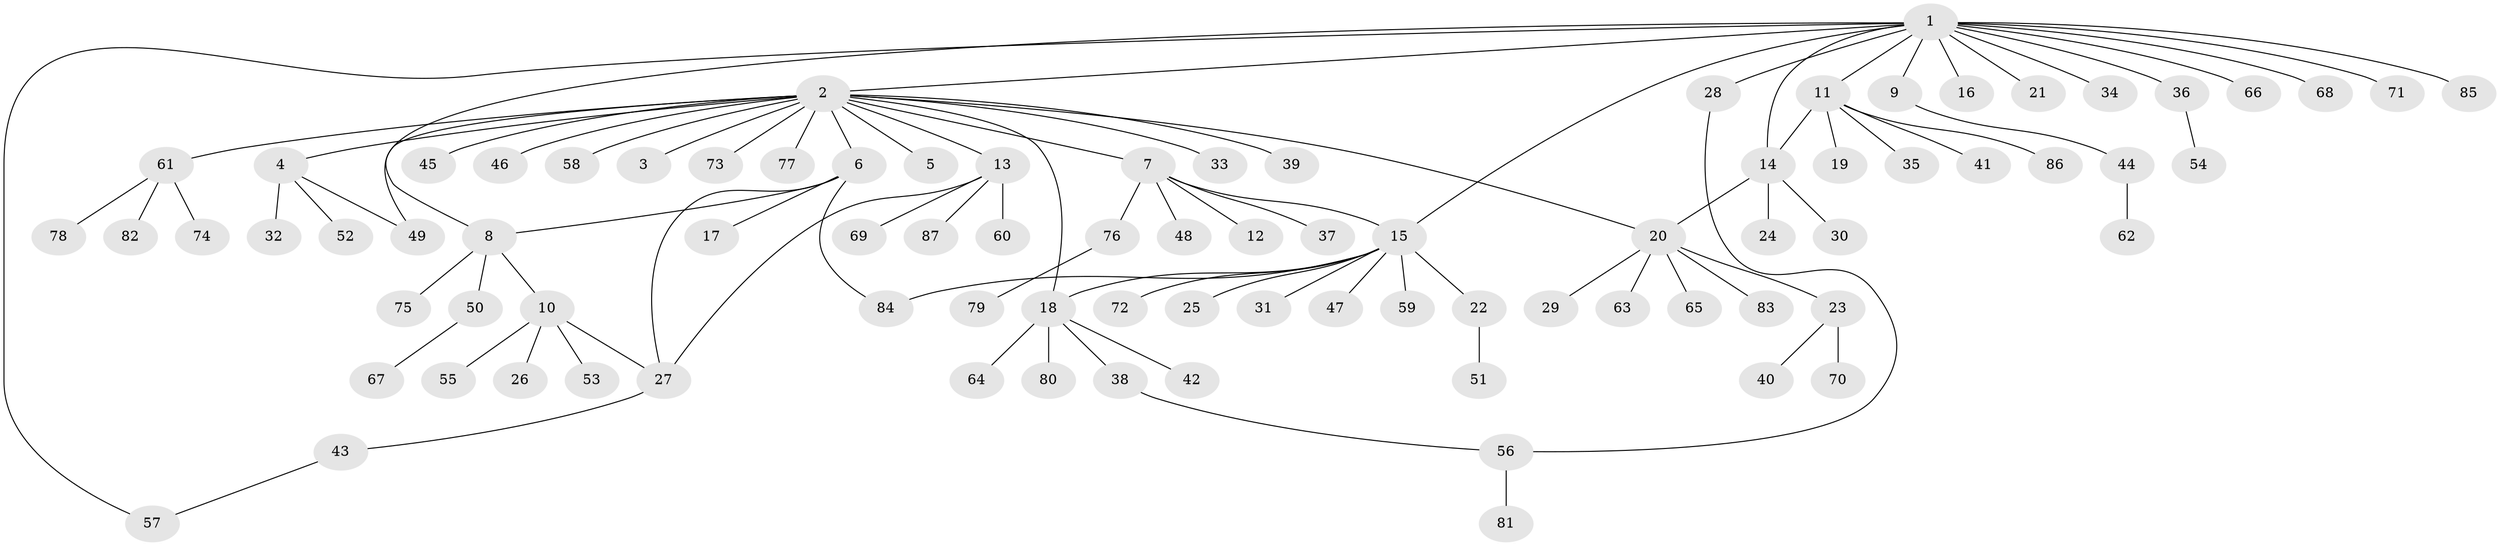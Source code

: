 // coarse degree distribution, {15: 0.014925373134328358, 22: 0.014925373134328358, 1: 0.7014925373134329, 3: 0.029850746268656716, 5: 0.05970149253731343, 2: 0.1044776119402985, 7: 0.014925373134328358, 4: 0.029850746268656716, 9: 0.014925373134328358, 6: 0.014925373134328358}
// Generated by graph-tools (version 1.1) at 2025/41/03/06/25 10:41:48]
// undirected, 87 vertices, 97 edges
graph export_dot {
graph [start="1"]
  node [color=gray90,style=filled];
  1;
  2;
  3;
  4;
  5;
  6;
  7;
  8;
  9;
  10;
  11;
  12;
  13;
  14;
  15;
  16;
  17;
  18;
  19;
  20;
  21;
  22;
  23;
  24;
  25;
  26;
  27;
  28;
  29;
  30;
  31;
  32;
  33;
  34;
  35;
  36;
  37;
  38;
  39;
  40;
  41;
  42;
  43;
  44;
  45;
  46;
  47;
  48;
  49;
  50;
  51;
  52;
  53;
  54;
  55;
  56;
  57;
  58;
  59;
  60;
  61;
  62;
  63;
  64;
  65;
  66;
  67;
  68;
  69;
  70;
  71;
  72;
  73;
  74;
  75;
  76;
  77;
  78;
  79;
  80;
  81;
  82;
  83;
  84;
  85;
  86;
  87;
  1 -- 2;
  1 -- 8;
  1 -- 9;
  1 -- 11;
  1 -- 14;
  1 -- 15;
  1 -- 16;
  1 -- 21;
  1 -- 28;
  1 -- 34;
  1 -- 36;
  1 -- 57;
  1 -- 66;
  1 -- 68;
  1 -- 71;
  1 -- 85;
  2 -- 3;
  2 -- 4;
  2 -- 5;
  2 -- 6;
  2 -- 7;
  2 -- 13;
  2 -- 18;
  2 -- 20;
  2 -- 33;
  2 -- 39;
  2 -- 45;
  2 -- 46;
  2 -- 49;
  2 -- 58;
  2 -- 61;
  2 -- 73;
  2 -- 77;
  4 -- 32;
  4 -- 49;
  4 -- 52;
  6 -- 8;
  6 -- 17;
  6 -- 27;
  6 -- 84;
  7 -- 12;
  7 -- 15;
  7 -- 37;
  7 -- 48;
  7 -- 76;
  8 -- 10;
  8 -- 50;
  8 -- 75;
  9 -- 44;
  10 -- 26;
  10 -- 27;
  10 -- 53;
  10 -- 55;
  11 -- 14;
  11 -- 19;
  11 -- 35;
  11 -- 41;
  11 -- 86;
  13 -- 27;
  13 -- 60;
  13 -- 69;
  13 -- 87;
  14 -- 20;
  14 -- 24;
  14 -- 30;
  15 -- 18;
  15 -- 22;
  15 -- 25;
  15 -- 31;
  15 -- 47;
  15 -- 59;
  15 -- 72;
  15 -- 84;
  18 -- 38;
  18 -- 42;
  18 -- 64;
  18 -- 80;
  20 -- 23;
  20 -- 29;
  20 -- 63;
  20 -- 65;
  20 -- 83;
  22 -- 51;
  23 -- 40;
  23 -- 70;
  27 -- 43;
  28 -- 56;
  36 -- 54;
  38 -- 56;
  43 -- 57;
  44 -- 62;
  50 -- 67;
  56 -- 81;
  61 -- 74;
  61 -- 78;
  61 -- 82;
  76 -- 79;
}
